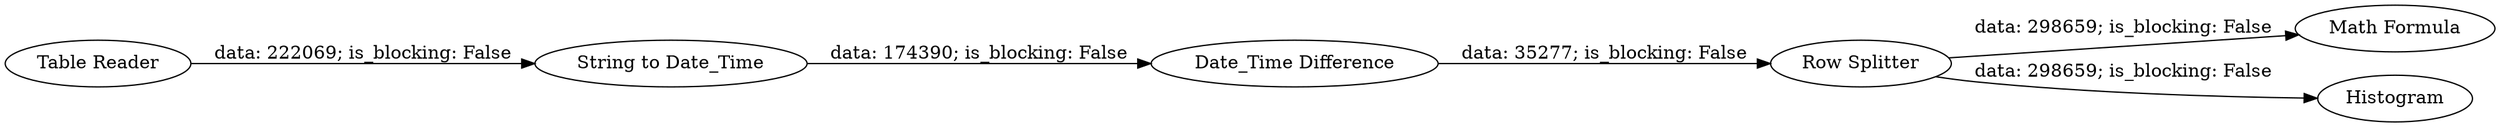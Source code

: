 digraph {
	"-359571067588407124_3" [label="Date_Time Difference"]
	"-359571067588407124_4" [label="Row Splitter"]
	"-359571067588407124_5" [label="Math Formula"]
	"-359571067588407124_1" [label="Table Reader"]
	"-359571067588407124_2" [label="String to Date_Time"]
	"-359571067588407124_6" [label=Histogram]
	"-359571067588407124_2" -> "-359571067588407124_3" [label="data: 174390; is_blocking: False"]
	"-359571067588407124_4" -> "-359571067588407124_5" [label="data: 298659; is_blocking: False"]
	"-359571067588407124_3" -> "-359571067588407124_4" [label="data: 35277; is_blocking: False"]
	"-359571067588407124_1" -> "-359571067588407124_2" [label="data: 222069; is_blocking: False"]
	"-359571067588407124_4" -> "-359571067588407124_6" [label="data: 298659; is_blocking: False"]
	rankdir=LR
}
